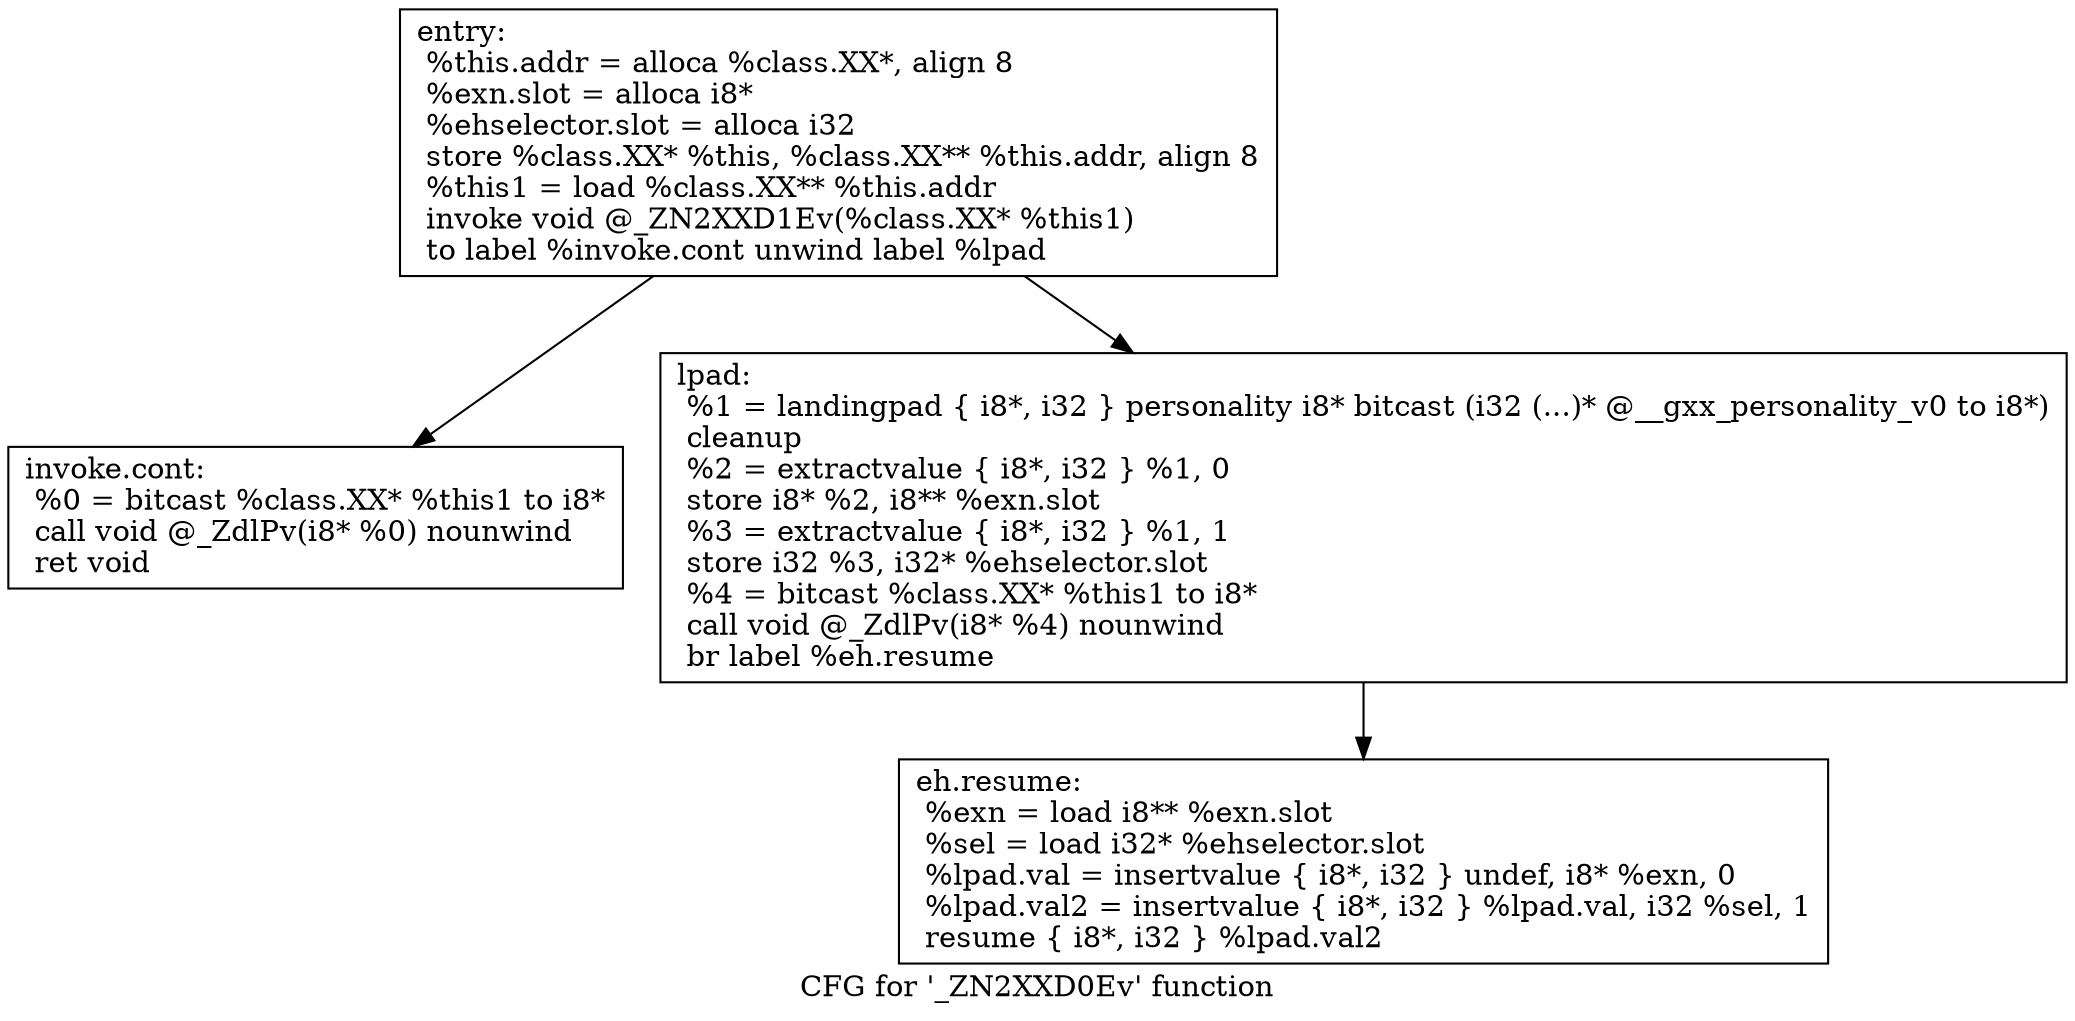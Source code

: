 digraph "CFG for '_ZN2XXD0Ev' function" {
	label="CFG for '_ZN2XXD0Ev' function";

	Node0x7fdd334143a0 [shape=record,label="{entry:\l  %this.addr = alloca %class.XX*, align 8\l  %exn.slot = alloca i8*\l  %ehselector.slot = alloca i32\l  store %class.XX* %this, %class.XX** %this.addr, align 8\l  %this1 = load %class.XX** %this.addr\l  invoke void @_ZN2XXD1Ev(%class.XX* %this1)\l          to label %invoke.cont unwind label %lpad\l}"];
	Node0x7fdd334143a0 -> Node0x7fdd334143f0;
	Node0x7fdd334143a0 -> Node0x7fdd33414440;
	Node0x7fdd334143f0 [shape=record,label="{invoke.cont:                                      \l  %0 = bitcast %class.XX* %this1 to i8*\l  call void @_ZdlPv(i8* %0) nounwind\l  ret void\l}"];
	Node0x7fdd33414440 [shape=record,label="{lpad:                                             \l  %1 = landingpad \{ i8*, i32 \} personality i8* bitcast (i32 (...)* @__gxx_personality_v0 to i8*)\l          cleanup\l  %2 = extractvalue \{ i8*, i32 \} %1, 0\l  store i8* %2, i8** %exn.slot\l  %3 = extractvalue \{ i8*, i32 \} %1, 1\l  store i32 %3, i32* %ehselector.slot\l  %4 = bitcast %class.XX* %this1 to i8*\l  call void @_ZdlPv(i8* %4) nounwind\l  br label %eh.resume\l}"];
	Node0x7fdd33414440 -> Node0x7fdd33414490;
	Node0x7fdd33414490 [shape=record,label="{eh.resume:                                        \l  %exn = load i8** %exn.slot\l  %sel = load i32* %ehselector.slot\l  %lpad.val = insertvalue \{ i8*, i32 \} undef, i8* %exn, 0\l  %lpad.val2 = insertvalue \{ i8*, i32 \} %lpad.val, i32 %sel, 1\l  resume \{ i8*, i32 \} %lpad.val2\l}"];
}
